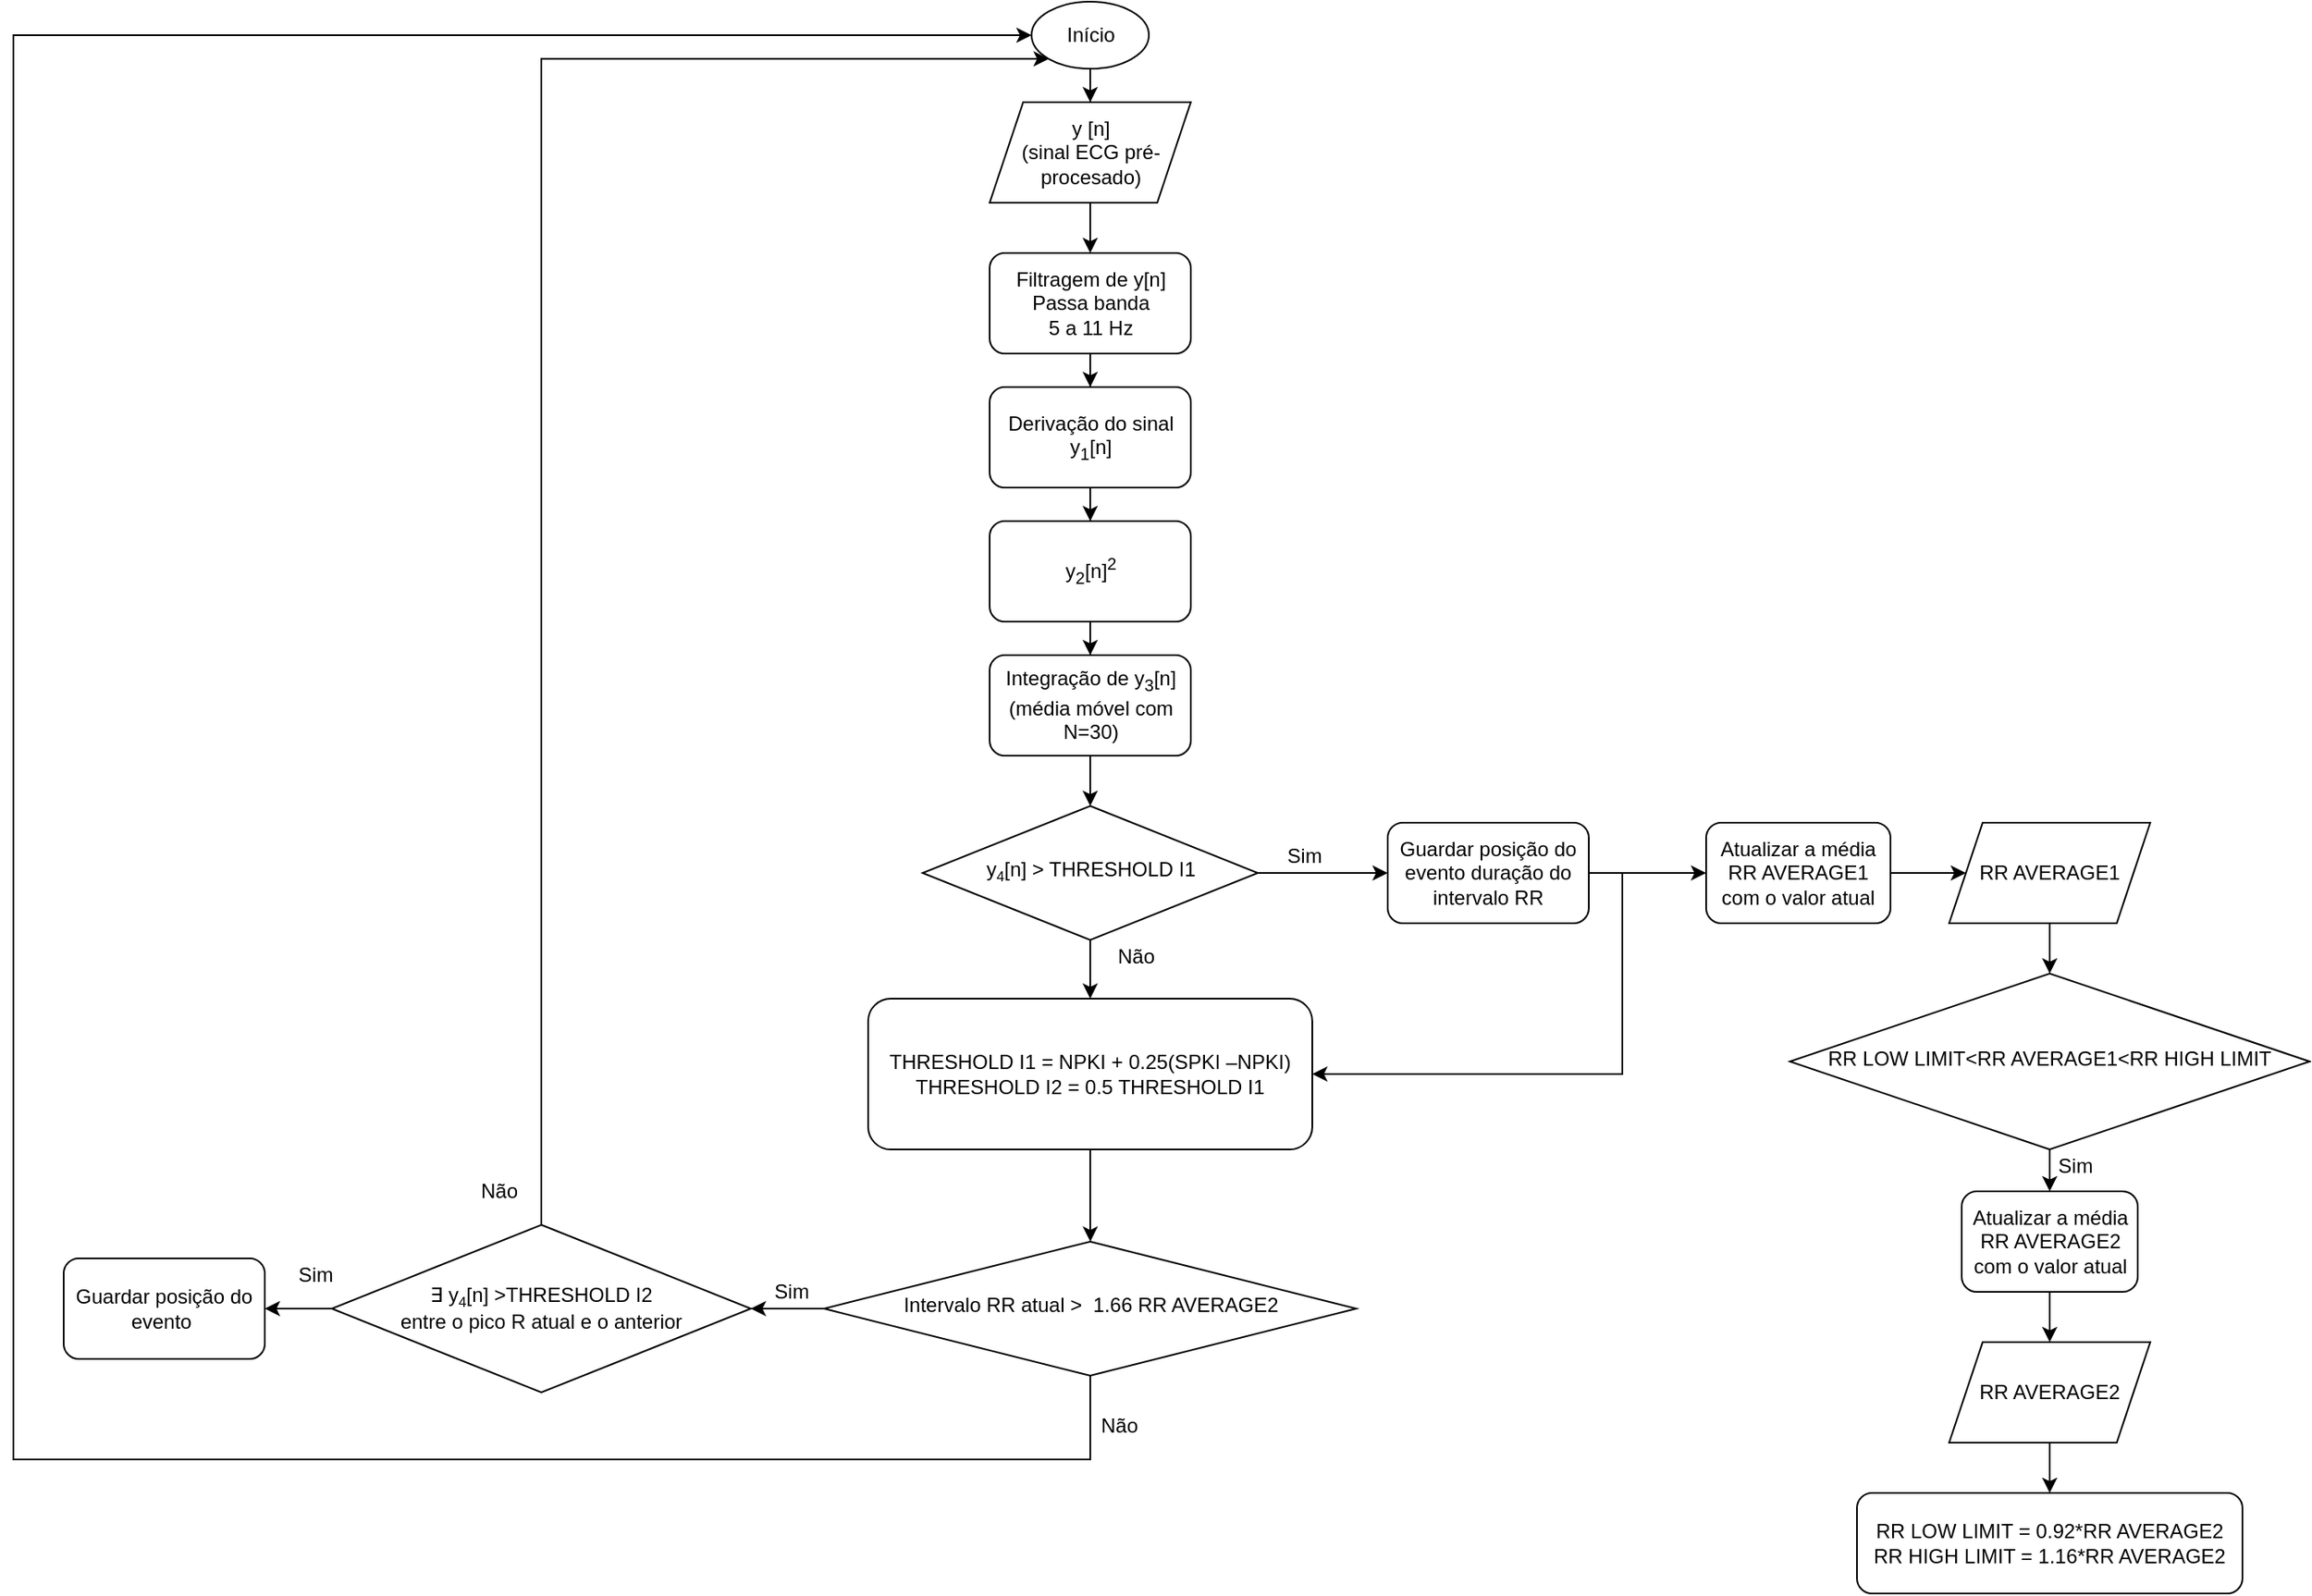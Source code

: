 <mxfile version="13.9.9" type="device"><diagram id="C5RBs43oDa-KdzZeNtuy" name="Page-1"><mxGraphModel dx="2031" dy="1174" grid="1" gridSize="10" guides="1" tooltips="1" connect="1" arrows="1" fold="1" page="1" pageScale="1" pageWidth="1654" pageHeight="2336" math="0" shadow="0"><root><mxCell id="WIyWlLk6GJQsqaUBKTNV-0"/><mxCell id="WIyWlLk6GJQsqaUBKTNV-1" parent="WIyWlLk6GJQsqaUBKTNV-0"/><mxCell id="QqmZVPx05pF6L1AJBCFf-6" value="" style="edgeStyle=orthogonalEdgeStyle;rounded=0;orthogonalLoop=1;jettySize=auto;html=1;" edge="1" parent="WIyWlLk6GJQsqaUBKTNV-1" source="QqmZVPx05pF6L1AJBCFf-0" target="QqmZVPx05pF6L1AJBCFf-5"><mxGeometry relative="1" as="geometry"/></mxCell><mxCell id="QqmZVPx05pF6L1AJBCFf-9" value="" style="edgeStyle=orthogonalEdgeStyle;rounded=0;orthogonalLoop=1;jettySize=auto;html=1;" edge="1" parent="WIyWlLk6GJQsqaUBKTNV-1" source="QqmZVPx05pF6L1AJBCFf-0" target="QqmZVPx05pF6L1AJBCFf-4"><mxGeometry relative="1" as="geometry"/></mxCell><mxCell id="QqmZVPx05pF6L1AJBCFf-0" value="y&lt;span style=&quot;font-size: 10px&quot;&gt;&lt;sub&gt;4&lt;/sub&gt;&lt;/span&gt;[n]&amp;nbsp;&amp;gt; THRESHOLD I1" style="rhombus;whiteSpace=wrap;html=1;shadow=0;fontFamily=Helvetica;fontSize=12;align=center;strokeWidth=1;spacing=6;spacingTop=-4;" vertex="1" parent="WIyWlLk6GJQsqaUBKTNV-1"><mxGeometry x="632.5" y="530" width="200" height="80" as="geometry"/></mxCell><mxCell id="QqmZVPx05pF6L1AJBCFf-14" value="" style="edgeStyle=orthogonalEdgeStyle;rounded=0;orthogonalLoop=1;jettySize=auto;html=1;" edge="1" parent="WIyWlLk6GJQsqaUBKTNV-1" source="QqmZVPx05pF6L1AJBCFf-1" target="QqmZVPx05pF6L1AJBCFf-12"><mxGeometry relative="1" as="geometry"/></mxCell><mxCell id="QqmZVPx05pF6L1AJBCFf-1" value="Início" style="ellipse;whiteSpace=wrap;html=1;" vertex="1" parent="WIyWlLk6GJQsqaUBKTNV-1"><mxGeometry x="697.5" y="50" width="70" height="40" as="geometry"/></mxCell><mxCell id="QqmZVPx05pF6L1AJBCFf-41" value="" style="edgeStyle=orthogonalEdgeStyle;rounded=0;orthogonalLoop=1;jettySize=auto;html=1;" edge="1" parent="WIyWlLk6GJQsqaUBKTNV-1" source="QqmZVPx05pF6L1AJBCFf-4" target="QqmZVPx05pF6L1AJBCFf-40"><mxGeometry relative="1" as="geometry"/></mxCell><mxCell id="QqmZVPx05pF6L1AJBCFf-4" value="&lt;div&gt;THRESHOLD I1 = NPKI + 0.25(SPKI –NPKI)&lt;/div&gt;&lt;div&gt;THRESHOLD I2 = 0.5 THRESHOLD I1&lt;/div&gt;" style="rounded=1;whiteSpace=wrap;html=1;fontSize=12;glass=0;strokeWidth=1;shadow=0;" vertex="1" parent="WIyWlLk6GJQsqaUBKTNV-1"><mxGeometry x="600" y="645" width="265" height="90" as="geometry"/></mxCell><mxCell id="QqmZVPx05pF6L1AJBCFf-11" style="edgeStyle=orthogonalEdgeStyle;rounded=0;orthogonalLoop=1;jettySize=auto;html=1;entryX=1;entryY=0.5;entryDx=0;entryDy=0;" edge="1" parent="WIyWlLk6GJQsqaUBKTNV-1" source="QqmZVPx05pF6L1AJBCFf-5" target="QqmZVPx05pF6L1AJBCFf-4"><mxGeometry relative="1" as="geometry"><Array as="points"><mxPoint x="1050" y="570"/><mxPoint x="1050" y="690"/></Array></mxGeometry></mxCell><mxCell id="QqmZVPx05pF6L1AJBCFf-52" style="edgeStyle=orthogonalEdgeStyle;rounded=0;orthogonalLoop=1;jettySize=auto;html=1;entryX=1;entryY=0.5;entryDx=0;entryDy=0;" edge="1" parent="WIyWlLk6GJQsqaUBKTNV-1" source="QqmZVPx05pF6L1AJBCFf-5" target="QqmZVPx05pF6L1AJBCFf-24"><mxGeometry relative="1" as="geometry"><mxPoint x="1130" y="580" as="targetPoint"/></mxGeometry></mxCell><mxCell id="QqmZVPx05pF6L1AJBCFf-5" value="Guardar posição do evento duração do intervalo RR" style="rounded=1;whiteSpace=wrap;html=1;" vertex="1" parent="WIyWlLk6GJQsqaUBKTNV-1"><mxGeometry x="910" y="540" width="120" height="60" as="geometry"/></mxCell><mxCell id="QqmZVPx05pF6L1AJBCFf-7" value="Sim" style="text;html=1;align=center;verticalAlign=middle;resizable=0;points=[];autosize=1;" vertex="1" parent="WIyWlLk6GJQsqaUBKTNV-1"><mxGeometry x="840" y="550" width="40" height="20" as="geometry"/></mxCell><mxCell id="QqmZVPx05pF6L1AJBCFf-10" value="Não" style="text;html=1;strokeColor=none;fillColor=none;align=center;verticalAlign=middle;whiteSpace=wrap;rounded=0;" vertex="1" parent="WIyWlLk6GJQsqaUBKTNV-1"><mxGeometry x="740" y="610" width="40" height="20" as="geometry"/></mxCell><mxCell id="QqmZVPx05pF6L1AJBCFf-16" value="" style="edgeStyle=orthogonalEdgeStyle;rounded=0;orthogonalLoop=1;jettySize=auto;html=1;" edge="1" parent="WIyWlLk6GJQsqaUBKTNV-1" source="QqmZVPx05pF6L1AJBCFf-12" target="QqmZVPx05pF6L1AJBCFf-15"><mxGeometry relative="1" as="geometry"/></mxCell><mxCell id="QqmZVPx05pF6L1AJBCFf-12" value="y [n]&lt;br&gt;(sinal ECG pré-procesado)" style="shape=parallelogram;perimeter=parallelogramPerimeter;whiteSpace=wrap;html=1;fixedSize=1;" vertex="1" parent="WIyWlLk6GJQsqaUBKTNV-1"><mxGeometry x="672.5" y="110" width="120" height="60" as="geometry"/></mxCell><mxCell id="QqmZVPx05pF6L1AJBCFf-18" value="" style="edgeStyle=orthogonalEdgeStyle;rounded=0;orthogonalLoop=1;jettySize=auto;html=1;" edge="1" parent="WIyWlLk6GJQsqaUBKTNV-1" source="QqmZVPx05pF6L1AJBCFf-15" target="QqmZVPx05pF6L1AJBCFf-17"><mxGeometry relative="1" as="geometry"/></mxCell><mxCell id="QqmZVPx05pF6L1AJBCFf-15" value="Filtragem de y[n]&lt;br&gt;Passa banda&lt;br&gt;5 a 11 Hz" style="rounded=1;whiteSpace=wrap;html=1;" vertex="1" parent="WIyWlLk6GJQsqaUBKTNV-1"><mxGeometry x="672.5" y="200" width="120" height="60" as="geometry"/></mxCell><mxCell id="QqmZVPx05pF6L1AJBCFf-20" value="" style="edgeStyle=orthogonalEdgeStyle;rounded=0;orthogonalLoop=1;jettySize=auto;html=1;" edge="1" parent="WIyWlLk6GJQsqaUBKTNV-1" source="QqmZVPx05pF6L1AJBCFf-17" target="QqmZVPx05pF6L1AJBCFf-19"><mxGeometry relative="1" as="geometry"/></mxCell><mxCell id="QqmZVPx05pF6L1AJBCFf-17" value="Derivação do sinal y&lt;sub&gt;1&lt;/sub&gt;[n]" style="rounded=1;whiteSpace=wrap;html=1;" vertex="1" parent="WIyWlLk6GJQsqaUBKTNV-1"><mxGeometry x="672.5" y="280" width="120" height="60" as="geometry"/></mxCell><mxCell id="QqmZVPx05pF6L1AJBCFf-22" value="" style="edgeStyle=orthogonalEdgeStyle;rounded=0;orthogonalLoop=1;jettySize=auto;html=1;" edge="1" parent="WIyWlLk6GJQsqaUBKTNV-1" source="QqmZVPx05pF6L1AJBCFf-19" target="QqmZVPx05pF6L1AJBCFf-21"><mxGeometry relative="1" as="geometry"/></mxCell><mxCell id="QqmZVPx05pF6L1AJBCFf-19" value="y&lt;sub&gt;2&lt;/sub&gt;[n]&lt;sup&gt;2&lt;/sup&gt;" style="rounded=1;whiteSpace=wrap;html=1;" vertex="1" parent="WIyWlLk6GJQsqaUBKTNV-1"><mxGeometry x="672.5" y="360" width="120" height="60" as="geometry"/></mxCell><mxCell id="QqmZVPx05pF6L1AJBCFf-23" value="" style="edgeStyle=orthogonalEdgeStyle;rounded=0;orthogonalLoop=1;jettySize=auto;html=1;" edge="1" parent="WIyWlLk6GJQsqaUBKTNV-1" source="QqmZVPx05pF6L1AJBCFf-21" target="QqmZVPx05pF6L1AJBCFf-0"><mxGeometry relative="1" as="geometry"/></mxCell><mxCell id="QqmZVPx05pF6L1AJBCFf-21" value="Integração de y&lt;sub&gt;3&lt;/sub&gt;[n]&lt;br&gt;(média móvel com N=30)" style="rounded=1;whiteSpace=wrap;html=1;" vertex="1" parent="WIyWlLk6GJQsqaUBKTNV-1"><mxGeometry x="672.5" y="440" width="120" height="60" as="geometry"/></mxCell><mxCell id="QqmZVPx05pF6L1AJBCFf-31" value="" style="edgeStyle=orthogonalEdgeStyle;rounded=0;orthogonalLoop=1;jettySize=auto;html=1;" edge="1" parent="WIyWlLk6GJQsqaUBKTNV-1" source="QqmZVPx05pF6L1AJBCFf-24" target="QqmZVPx05pF6L1AJBCFf-30"><mxGeometry relative="1" as="geometry"/></mxCell><mxCell id="QqmZVPx05pF6L1AJBCFf-24" value="Atualizar a média RR AVERAGE1 com o valor atual" style="rounded=1;whiteSpace=wrap;html=1;direction=west;" vertex="1" parent="WIyWlLk6GJQsqaUBKTNV-1"><mxGeometry x="1100" y="540" width="110" height="60" as="geometry"/></mxCell><mxCell id="QqmZVPx05pF6L1AJBCFf-34" value="" style="edgeStyle=orthogonalEdgeStyle;rounded=0;orthogonalLoop=1;jettySize=auto;html=1;" edge="1" parent="WIyWlLk6GJQsqaUBKTNV-1" source="QqmZVPx05pF6L1AJBCFf-30" target="QqmZVPx05pF6L1AJBCFf-33"><mxGeometry relative="1" as="geometry"/></mxCell><mxCell id="QqmZVPx05pF6L1AJBCFf-30" value="RR AVERAGE1" style="shape=parallelogram;perimeter=parallelogramPerimeter;whiteSpace=wrap;html=1;fixedSize=1;direction=west;" vertex="1" parent="WIyWlLk6GJQsqaUBKTNV-1"><mxGeometry x="1245" y="540" width="120" height="60" as="geometry"/></mxCell><mxCell id="QqmZVPx05pF6L1AJBCFf-36" value="" style="edgeStyle=orthogonalEdgeStyle;rounded=0;orthogonalLoop=1;jettySize=auto;html=1;" edge="1" parent="WIyWlLk6GJQsqaUBKTNV-1" source="QqmZVPx05pF6L1AJBCFf-33" target="QqmZVPx05pF6L1AJBCFf-35"><mxGeometry relative="1" as="geometry"/></mxCell><mxCell id="QqmZVPx05pF6L1AJBCFf-33" value="RR LOW LIMIT&amp;lt;RR AVERAGE1&amp;lt;RR HIGH LIMIT " style="rhombus;whiteSpace=wrap;html=1;shadow=0;fontFamily=Helvetica;fontSize=12;align=center;strokeWidth=1;spacing=6;spacingTop=-4;direction=west;" vertex="1" parent="WIyWlLk6GJQsqaUBKTNV-1"><mxGeometry x="1150" y="630" width="310" height="105" as="geometry"/></mxCell><mxCell id="QqmZVPx05pF6L1AJBCFf-39" value="" style="edgeStyle=orthogonalEdgeStyle;rounded=0;orthogonalLoop=1;jettySize=auto;html=1;" edge="1" parent="WIyWlLk6GJQsqaUBKTNV-1" source="QqmZVPx05pF6L1AJBCFf-35" target="QqmZVPx05pF6L1AJBCFf-38"><mxGeometry relative="1" as="geometry"/></mxCell><mxCell id="QqmZVPx05pF6L1AJBCFf-35" value="Atualizar a média RR AVERAGE2 com o valor atual" style="rounded=1;whiteSpace=wrap;html=1;direction=west;" vertex="1" parent="WIyWlLk6GJQsqaUBKTNV-1"><mxGeometry x="1252.5" y="760" width="105" height="60" as="geometry"/></mxCell><mxCell id="QqmZVPx05pF6L1AJBCFf-37" value="Sim" style="text;html=1;align=center;verticalAlign=middle;resizable=0;points=[];autosize=1;direction=west;" vertex="1" parent="WIyWlLk6GJQsqaUBKTNV-1"><mxGeometry x="1300" y="735" width="40" height="20" as="geometry"/></mxCell><mxCell id="QqmZVPx05pF6L1AJBCFf-72" value="" style="edgeStyle=orthogonalEdgeStyle;rounded=0;orthogonalLoop=1;jettySize=auto;html=1;" edge="1" parent="WIyWlLk6GJQsqaUBKTNV-1" source="QqmZVPx05pF6L1AJBCFf-38" target="QqmZVPx05pF6L1AJBCFf-71"><mxGeometry relative="1" as="geometry"/></mxCell><mxCell id="QqmZVPx05pF6L1AJBCFf-38" value="&lt;span&gt;RR AVERAGE2&lt;/span&gt;" style="shape=parallelogram;perimeter=parallelogramPerimeter;whiteSpace=wrap;html=1;fixedSize=1;direction=west;" vertex="1" parent="WIyWlLk6GJQsqaUBKTNV-1"><mxGeometry x="1245" y="850" width="120" height="60" as="geometry"/></mxCell><mxCell id="QqmZVPx05pF6L1AJBCFf-53" style="edgeStyle=orthogonalEdgeStyle;rounded=0;orthogonalLoop=1;jettySize=auto;html=1;entryX=0;entryY=0.5;entryDx=0;entryDy=0;" edge="1" parent="WIyWlLk6GJQsqaUBKTNV-1" source="QqmZVPx05pF6L1AJBCFf-40" target="QqmZVPx05pF6L1AJBCFf-1"><mxGeometry relative="1" as="geometry"><mxPoint x="320" y="400" as="targetPoint"/><Array as="points"><mxPoint x="733" y="920"/><mxPoint x="90" y="920"/><mxPoint x="90" y="70"/></Array></mxGeometry></mxCell><mxCell id="QqmZVPx05pF6L1AJBCFf-63" value="" style="edgeStyle=orthogonalEdgeStyle;rounded=0;orthogonalLoop=1;jettySize=auto;html=1;" edge="1" parent="WIyWlLk6GJQsqaUBKTNV-1" source="QqmZVPx05pF6L1AJBCFf-40" target="QqmZVPx05pF6L1AJBCFf-42"><mxGeometry relative="1" as="geometry"/></mxCell><mxCell id="QqmZVPx05pF6L1AJBCFf-40" value="Intervalo RR atual &amp;gt;&amp;nbsp; 1.66 RR AVERAGE2" style="rhombus;whiteSpace=wrap;html=1;shadow=0;fontFamily=Helvetica;fontSize=12;align=center;strokeWidth=1;spacing=6;spacingTop=-4;" vertex="1" parent="WIyWlLk6GJQsqaUBKTNV-1"><mxGeometry x="573.75" y="790" width="317.5" height="80" as="geometry"/></mxCell><mxCell id="QqmZVPx05pF6L1AJBCFf-61" style="edgeStyle=orthogonalEdgeStyle;rounded=0;orthogonalLoop=1;jettySize=auto;html=1;entryX=0;entryY=1;entryDx=0;entryDy=0;" edge="1" parent="WIyWlLk6GJQsqaUBKTNV-1" source="QqmZVPx05pF6L1AJBCFf-42" target="QqmZVPx05pF6L1AJBCFf-1"><mxGeometry relative="1" as="geometry"><Array as="points"><mxPoint x="405" y="84"/></Array></mxGeometry></mxCell><mxCell id="QqmZVPx05pF6L1AJBCFf-64" value="" style="edgeStyle=orthogonalEdgeStyle;rounded=0;orthogonalLoop=1;jettySize=auto;html=1;" edge="1" parent="WIyWlLk6GJQsqaUBKTNV-1" source="QqmZVPx05pF6L1AJBCFf-42" target="QqmZVPx05pF6L1AJBCFf-44"><mxGeometry relative="1" as="geometry"/></mxCell><mxCell id="QqmZVPx05pF6L1AJBCFf-42" value="∃ y&lt;span style=&quot;font-size: 10px&quot;&gt;&lt;sub&gt;4&lt;/sub&gt;&lt;/span&gt;[n] &amp;gt;THRESHOLD I2&lt;br&gt;entre o pico R atual e o anterior" style="rhombus;whiteSpace=wrap;html=1;" vertex="1" parent="WIyWlLk6GJQsqaUBKTNV-1"><mxGeometry x="280" y="780" width="250" height="100" as="geometry"/></mxCell><mxCell id="QqmZVPx05pF6L1AJBCFf-44" value="Guardar posição do evento&amp;nbsp;" style="rounded=1;whiteSpace=wrap;html=1;" vertex="1" parent="WIyWlLk6GJQsqaUBKTNV-1"><mxGeometry x="120" y="800" width="120" height="60" as="geometry"/></mxCell><mxCell id="QqmZVPx05pF6L1AJBCFf-54" value="Não" style="text;html=1;strokeColor=none;fillColor=none;align=center;verticalAlign=middle;whiteSpace=wrap;rounded=0;" vertex="1" parent="WIyWlLk6GJQsqaUBKTNV-1"><mxGeometry x="730" y="890" width="40" height="20" as="geometry"/></mxCell><mxCell id="QqmZVPx05pF6L1AJBCFf-65" value="Não" style="text;html=1;strokeColor=none;fillColor=none;align=center;verticalAlign=middle;whiteSpace=wrap;rounded=0;" vertex="1" parent="WIyWlLk6GJQsqaUBKTNV-1"><mxGeometry x="360" y="750" width="40" height="20" as="geometry"/></mxCell><mxCell id="QqmZVPx05pF6L1AJBCFf-67" value="Sim" style="text;html=1;align=center;verticalAlign=middle;resizable=0;points=[];autosize=1;" vertex="1" parent="WIyWlLk6GJQsqaUBKTNV-1"><mxGeometry x="250" y="800" width="40" height="20" as="geometry"/></mxCell><mxCell id="QqmZVPx05pF6L1AJBCFf-71" value="&lt;div&gt;RR LOW LIMIT = 0.92*RR AVERAGE2&lt;br&gt;&lt;span&gt;RR HIGH LIMIT = 1.16*RR AVERAGE2&lt;/span&gt;&lt;/div&gt;" style="rounded=1;whiteSpace=wrap;html=1;" vertex="1" parent="WIyWlLk6GJQsqaUBKTNV-1"><mxGeometry x="1190" y="940" width="230" height="60" as="geometry"/></mxCell><mxCell id="QqmZVPx05pF6L1AJBCFf-73" value="Sim" style="text;html=1;align=center;verticalAlign=middle;resizable=0;points=[];autosize=1;" vertex="1" parent="WIyWlLk6GJQsqaUBKTNV-1"><mxGeometry x="533.75" y="810" width="40" height="20" as="geometry"/></mxCell></root></mxGraphModel></diagram></mxfile>